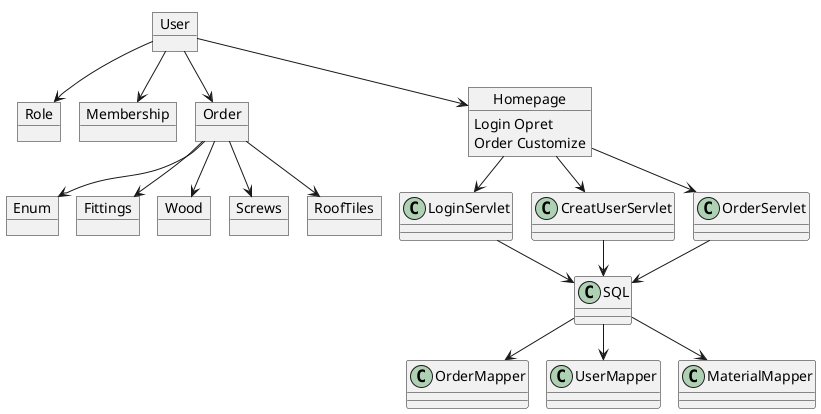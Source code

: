 @startuml
'https://plantuml.com/object-diagram
!pragma layout smetana

object User
object Role
object Membership
object Order
object Homepage
object Enum
object Fittings
object Wood
object Screws
object RoofTiles

 Order --> Enum
 Order --> Fittings
 Order --> Wood
 Order --> Screws
 Order --> RoofTiles

 User --> Role
 User --> Membership
 User --> Order
 User --> Homepage

 Homepage --> LoginServlet
 Homepage --> CreatUserServlet
 Homepage --> OrderServlet

 LoginServlet --> SQL
 CreatUserServlet --> SQL
 OrderServlet --> SQL

 SQL --> OrderMapper
 SQL --> UserMapper
 SQL --> MaterialMapper

object Homepage {
Login Opret
Order Customize
 }

@enduml
